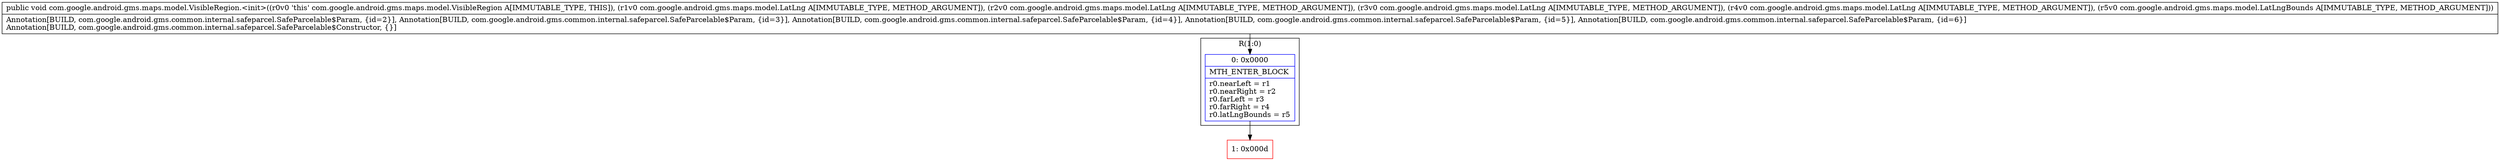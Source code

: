 digraph "CFG forcom.google.android.gms.maps.model.VisibleRegion.\<init\>(Lcom\/google\/android\/gms\/maps\/model\/LatLng;Lcom\/google\/android\/gms\/maps\/model\/LatLng;Lcom\/google\/android\/gms\/maps\/model\/LatLng;Lcom\/google\/android\/gms\/maps\/model\/LatLng;Lcom\/google\/android\/gms\/maps\/model\/LatLngBounds;)V" {
subgraph cluster_Region_1218707428 {
label = "R(1:0)";
node [shape=record,color=blue];
Node_0 [shape=record,label="{0\:\ 0x0000|MTH_ENTER_BLOCK\l|r0.nearLeft = r1\lr0.nearRight = r2\lr0.farLeft = r3\lr0.farRight = r4\lr0.latLngBounds = r5\l}"];
}
Node_1 [shape=record,color=red,label="{1\:\ 0x000d}"];
MethodNode[shape=record,label="{public void com.google.android.gms.maps.model.VisibleRegion.\<init\>((r0v0 'this' com.google.android.gms.maps.model.VisibleRegion A[IMMUTABLE_TYPE, THIS]), (r1v0 com.google.android.gms.maps.model.LatLng A[IMMUTABLE_TYPE, METHOD_ARGUMENT]), (r2v0 com.google.android.gms.maps.model.LatLng A[IMMUTABLE_TYPE, METHOD_ARGUMENT]), (r3v0 com.google.android.gms.maps.model.LatLng A[IMMUTABLE_TYPE, METHOD_ARGUMENT]), (r4v0 com.google.android.gms.maps.model.LatLng A[IMMUTABLE_TYPE, METHOD_ARGUMENT]), (r5v0 com.google.android.gms.maps.model.LatLngBounds A[IMMUTABLE_TYPE, METHOD_ARGUMENT]))  | Annotation[BUILD, com.google.android.gms.common.internal.safeparcel.SafeParcelable$Param, \{id=2\}], Annotation[BUILD, com.google.android.gms.common.internal.safeparcel.SafeParcelable$Param, \{id=3\}], Annotation[BUILD, com.google.android.gms.common.internal.safeparcel.SafeParcelable$Param, \{id=4\}], Annotation[BUILD, com.google.android.gms.common.internal.safeparcel.SafeParcelable$Param, \{id=5\}], Annotation[BUILD, com.google.android.gms.common.internal.safeparcel.SafeParcelable$Param, \{id=6\}]\lAnnotation[BUILD, com.google.android.gms.common.internal.safeparcel.SafeParcelable$Constructor, \{\}]\l}"];
MethodNode -> Node_0;
Node_0 -> Node_1;
}

